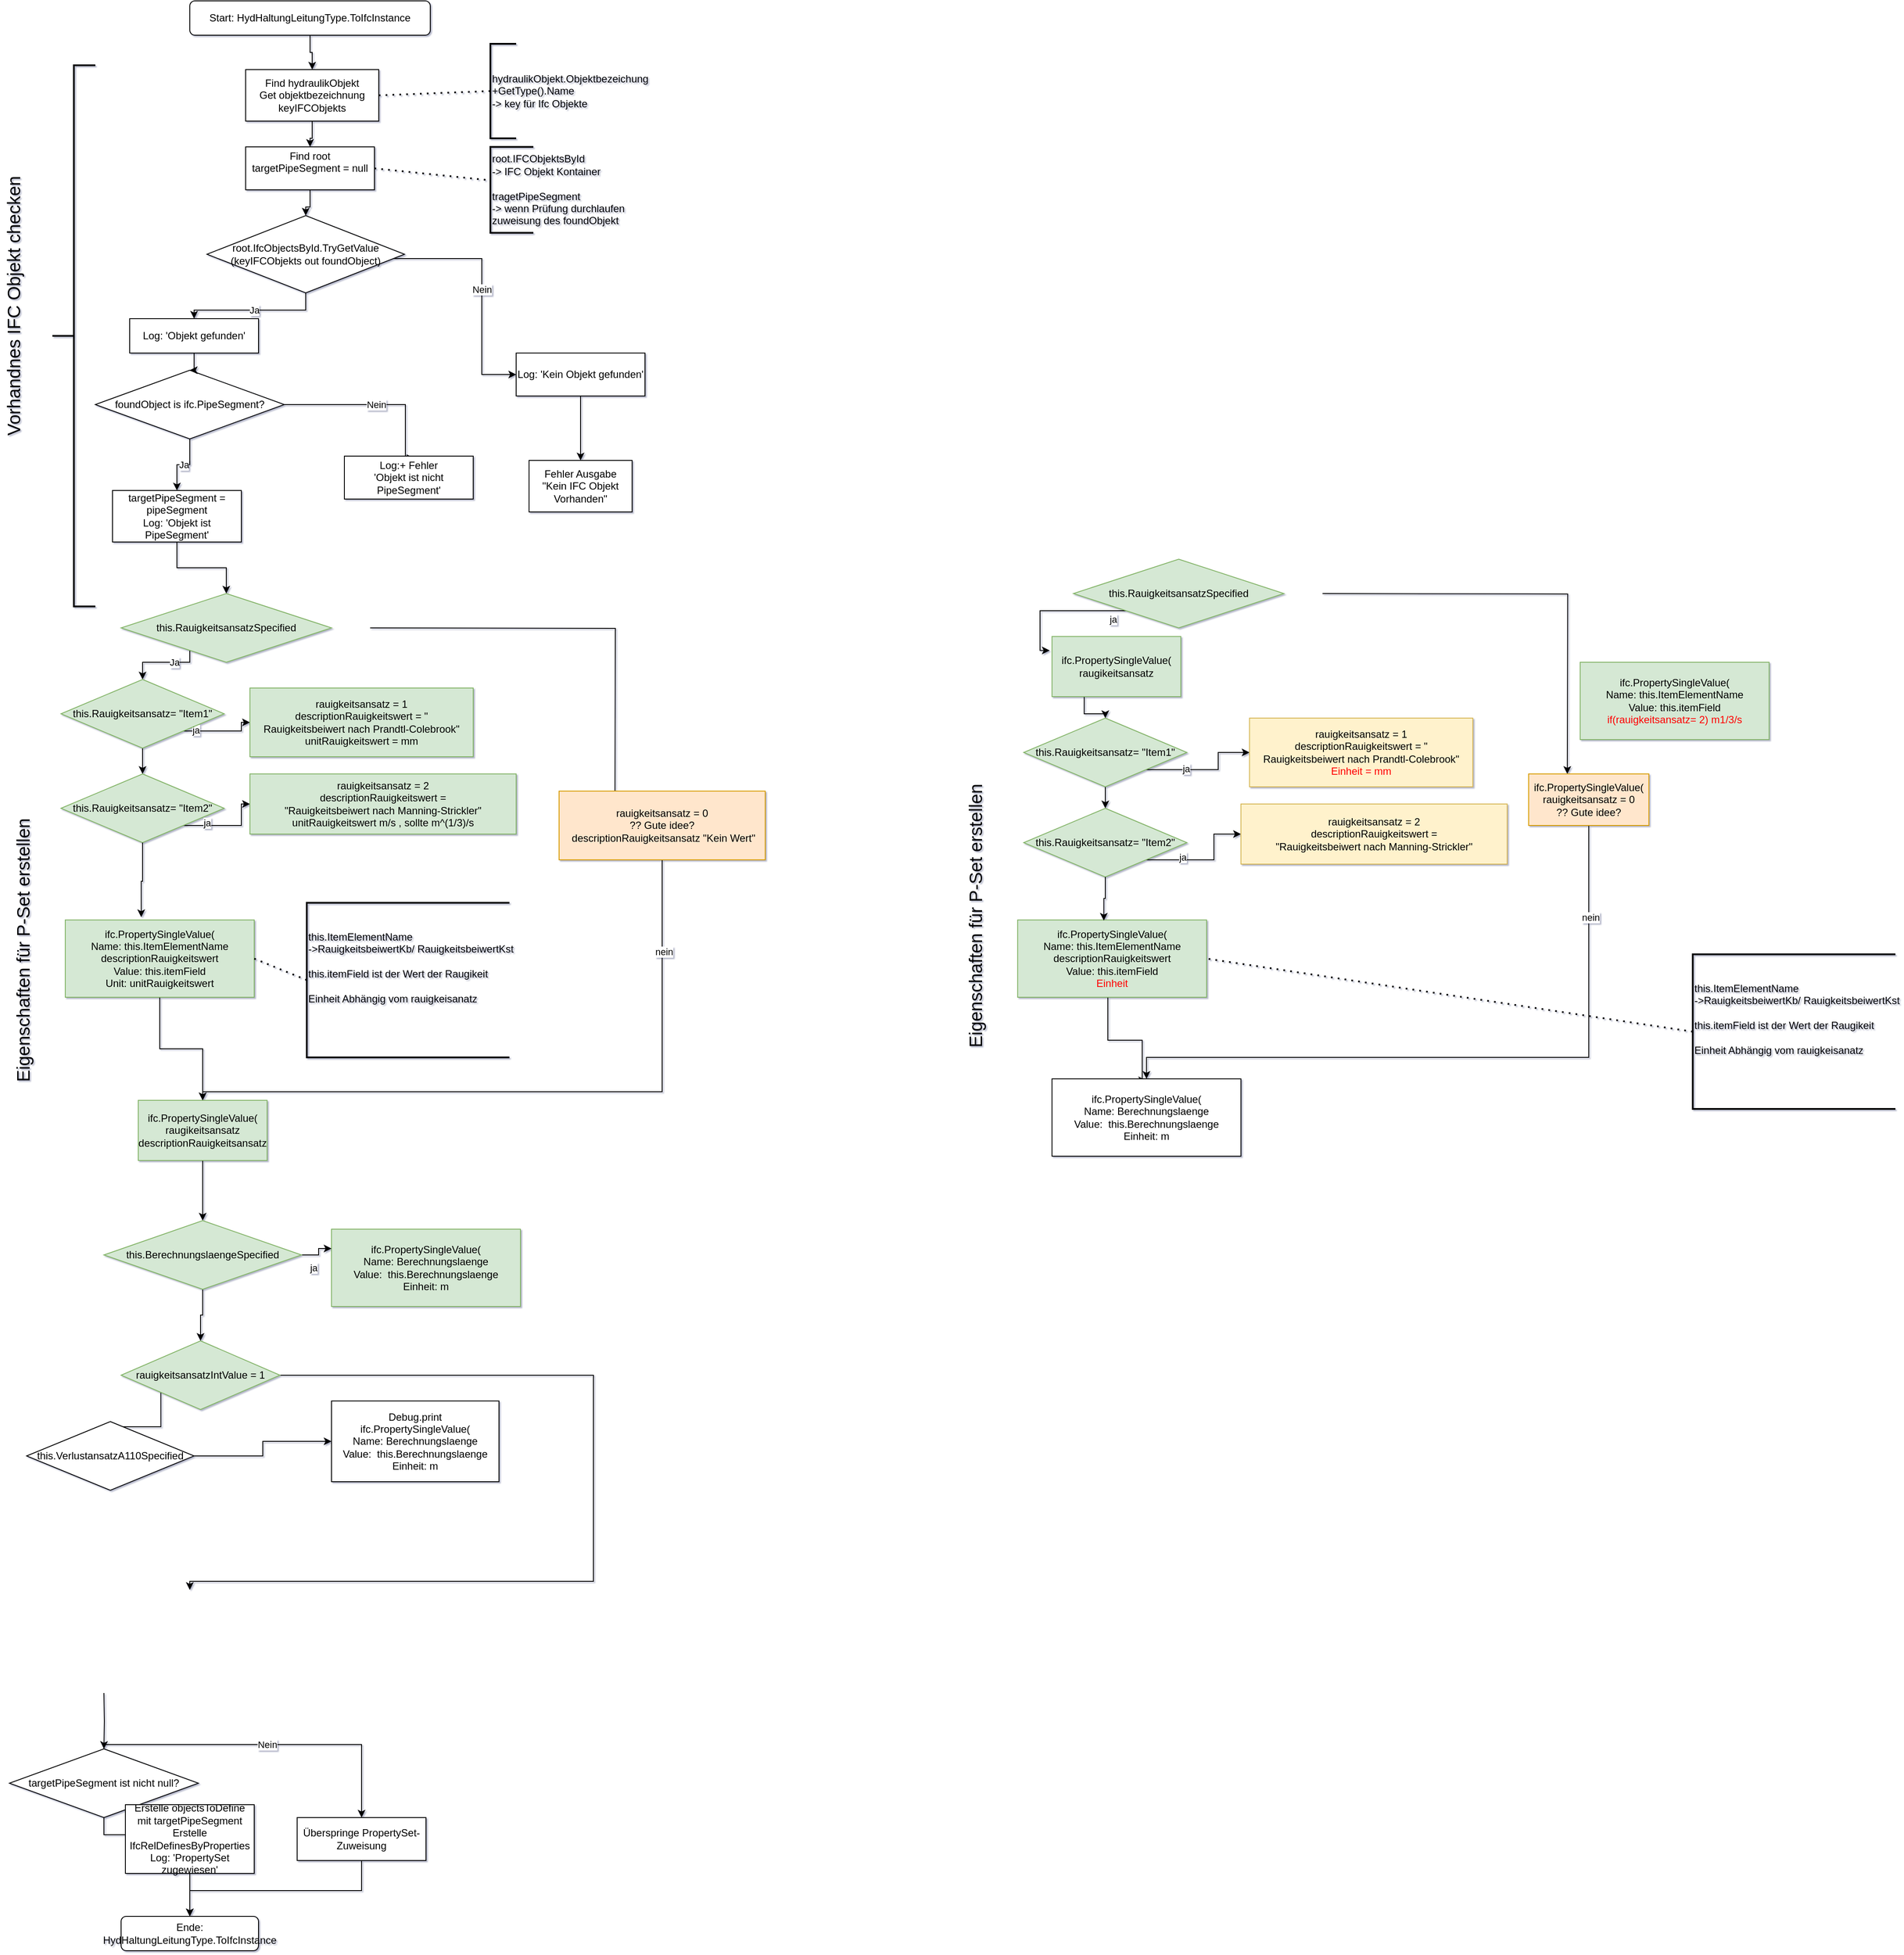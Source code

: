 <mxfile version="27.0.5">
  <diagram name="Page-1" id="I6leB8wDlI7fggWU5JeS">
    <mxGraphModel dx="1147" dy="712" grid="1" gridSize="10" guides="1" tooltips="1" connect="1" arrows="1" fold="1" page="1" pageScale="1" pageWidth="827" pageHeight="1169" math="0" shadow="1">
      <root>
        <mxCell id="0" />
        <mxCell id="1" parent="0" />
        <mxCell id="8WQwYC8tGG0bYnsITIaO-70" value="Start: HydHaltungLeitungType.ToIfcInstance" style="rounded=1;whiteSpace=wrap;html=1;" parent="1" vertex="1">
          <mxGeometry x="270" y="20" width="280" height="40" as="geometry" />
        </mxCell>
        <mxCell id="8WQwYC8tGG0bYnsITIaO-71" value="&lt;div&gt;Find hydraulikObjekt&lt;br&gt;Get objektbezeichnung&lt;br&gt;keyIFCObjekts&lt;/div&gt;" style="whiteSpace=wrap;html=1;" parent="1" vertex="1">
          <mxGeometry x="335" y="100" width="155" height="60" as="geometry" />
        </mxCell>
        <mxCell id="8WQwYC8tGG0bYnsITIaO-72" value="Find root &lt;br&gt;targetPipeSegment = null&lt;div&gt;&lt;br&gt;&lt;/div&gt;" style="whiteSpace=wrap;html=1;" parent="1" vertex="1">
          <mxGeometry x="335" y="190" width="150" height="50" as="geometry" />
        </mxCell>
        <mxCell id="8WQwYC8tGG0bYnsITIaO-73" value="root.IfcObjectsById.TryGetValue&lt;br&gt;(keyIFCObjekts out foundObject)" style="rhombus;whiteSpace=wrap;html=1;" parent="1" vertex="1">
          <mxGeometry x="290" y="270" width="230" height="90" as="geometry" />
        </mxCell>
        <mxCell id="8WQwYC8tGG0bYnsITIaO-75" value="Ja" style="edgeStyle=orthogonalEdgeStyle;rounded=0;orthogonalLoop=1;jettySize=auto;html=1;" parent="1" source="8WQwYC8tGG0bYnsITIaO-73" target="8WQwYC8tGG0bYnsITIaO-76" edge="1">
          <mxGeometry relative="1" as="geometry">
            <mxPoint x="410" y="360" as="sourcePoint" />
          </mxGeometry>
        </mxCell>
        <mxCell id="8WQwYC8tGG0bYnsITIaO-76" value="Log: &#39;Objekt gefunden&#39;" style="whiteSpace=wrap;html=1;" parent="1" vertex="1">
          <mxGeometry x="200" y="390" width="150" height="40" as="geometry" />
        </mxCell>
        <mxCell id="8WQwYC8tGG0bYnsITIaO-77" value="foundObject is ifc.PipeSegment?" style="rhombus;whiteSpace=wrap;html=1;" parent="1" vertex="1">
          <mxGeometry x="160" y="450" width="220" height="80" as="geometry" />
        </mxCell>
        <mxCell id="8WQwYC8tGG0bYnsITIaO-78" value="Ja" style="edgeStyle=orthogonalEdgeStyle;rounded=0;orthogonalLoop=1;jettySize=auto;html=1;" parent="1" source="8WQwYC8tGG0bYnsITIaO-77" target="8WQwYC8tGG0bYnsITIaO-79" edge="1">
          <mxGeometry relative="1" as="geometry">
            <mxPoint x="410" y="540" as="sourcePoint" />
          </mxGeometry>
        </mxCell>
        <mxCell id="8WQwYC8tGG0bYnsITIaO-79" value="targetPipeSegment = pipeSegment&lt;br&gt;Log: &#39;Objekt ist PipeSegment&#39;" style="whiteSpace=wrap;html=1;" parent="1" vertex="1">
          <mxGeometry x="180" y="590" width="150" height="60" as="geometry" />
        </mxCell>
        <mxCell id="8WQwYC8tGG0bYnsITIaO-80" value="Nein" style="edgeStyle=orthogonalEdgeStyle;rounded=0;orthogonalLoop=1;jettySize=auto;html=1;exitX=1;exitY=0.5;exitDx=0;exitDy=0;entryX=0.542;entryY=0.047;entryDx=0;entryDy=0;entryPerimeter=0;" parent="1" source="8WQwYC8tGG0bYnsITIaO-77" target="8WQwYC8tGG0bYnsITIaO-81" edge="1">
          <mxGeometry relative="1" as="geometry">
            <mxPoint x="303.75" y="500.0" as="sourcePoint" />
            <mxPoint x="521.25" y="559" as="targetPoint" />
            <Array as="points">
              <mxPoint x="521" y="490" />
            </Array>
          </mxGeometry>
        </mxCell>
        <mxCell id="8WQwYC8tGG0bYnsITIaO-81" value="Log:+ Fehler&lt;br&gt; &#39;Objekt ist nicht PipeSegment&#39;" style="whiteSpace=wrap;html=1;" parent="1" vertex="1">
          <mxGeometry x="450" y="550" width="150" height="50" as="geometry" />
        </mxCell>
        <mxCell id="8WQwYC8tGG0bYnsITIaO-82" value="Nein" style="edgeStyle=orthogonalEdgeStyle;rounded=0;orthogonalLoop=1;jettySize=auto;html=1;entryX=0;entryY=0.5;entryDx=0;entryDy=0;" parent="1" source="8WQwYC8tGG0bYnsITIaO-73" target="8WQwYC8tGG0bYnsITIaO-83" edge="1">
          <mxGeometry relative="1" as="geometry">
            <mxPoint x="520" y="320" as="sourcePoint" />
            <mxPoint x="610" y="320" as="targetPoint" />
            <Array as="points">
              <mxPoint x="610" y="320" />
              <mxPoint x="610" y="455" />
            </Array>
          </mxGeometry>
        </mxCell>
        <mxCell id="3h3WluHekqM8FcVTlRh4-4" value="" style="edgeStyle=orthogonalEdgeStyle;rounded=0;orthogonalLoop=1;jettySize=auto;html=1;" edge="1" parent="1" source="8WQwYC8tGG0bYnsITIaO-83" target="3h3WluHekqM8FcVTlRh4-3">
          <mxGeometry relative="1" as="geometry" />
        </mxCell>
        <mxCell id="8WQwYC8tGG0bYnsITIaO-83" value="Log: &#39;Kein Objekt gefunden&#39;" style="whiteSpace=wrap;html=1;" parent="1" vertex="1">
          <mxGeometry x="650" y="430" width="150" height="50" as="geometry" />
        </mxCell>
        <mxCell id="8WQwYC8tGG0bYnsITIaO-85" value="targetPipeSegment ist nicht null?" style="rhombus;whiteSpace=wrap;html=1;" parent="1" vertex="1">
          <mxGeometry x="60" y="2055" width="220" height="80" as="geometry" />
        </mxCell>
        <mxCell id="8WQwYC8tGG0bYnsITIaO-86" value="Ja" style="edgeStyle=orthogonalEdgeStyle;rounded=0;orthogonalLoop=1;jettySize=auto;html=1;" parent="1" source="8WQwYC8tGG0bYnsITIaO-85" target="8WQwYC8tGG0bYnsITIaO-87" edge="1">
          <mxGeometry relative="1" as="geometry">
            <mxPoint x="270" y="2090" as="sourcePoint" />
          </mxGeometry>
        </mxCell>
        <mxCell id="8WQwYC8tGG0bYnsITIaO-87" value="Erstelle objectsToDefine mit targetPipeSegment&lt;br&gt;Erstelle IfcRelDefinesByProperties&lt;br&gt;Log: &#39;PropertySet zugewiesen&#39;" style="whiteSpace=wrap;html=1;" parent="1" vertex="1">
          <mxGeometry x="195" y="2120" width="150" height="80" as="geometry" />
        </mxCell>
        <mxCell id="8WQwYC8tGG0bYnsITIaO-88" value="Nein" style="edgeStyle=orthogonalEdgeStyle;rounded=0;orthogonalLoop=1;jettySize=auto;html=1;" parent="1" source="8WQwYC8tGG0bYnsITIaO-85" target="8WQwYC8tGG0bYnsITIaO-89" edge="1">
          <mxGeometry relative="1" as="geometry">
            <mxPoint x="380" y="2050" as="sourcePoint" />
            <mxPoint x="470" y="2050" as="targetPoint" />
            <Array as="points">
              <mxPoint x="470" y="2050" />
              <mxPoint x="470" y="2160" />
            </Array>
          </mxGeometry>
        </mxCell>
        <mxCell id="8WQwYC8tGG0bYnsITIaO-89" value="Überspringe PropertySet-Zuweisung" style="whiteSpace=wrap;html=1;" parent="1" vertex="1">
          <mxGeometry x="395" y="2135" width="150" height="50" as="geometry" />
        </mxCell>
        <mxCell id="8WQwYC8tGG0bYnsITIaO-90" value="Ende: HydHaltungLeitungType.ToIfcInstance" style="rounded=1;whiteSpace=wrap;html=1;" parent="1" vertex="1">
          <mxGeometry x="190" y="2250" width="160" height="40" as="geometry" />
        </mxCell>
        <mxCell id="8WQwYC8tGG0bYnsITIaO-91" value="" style="edgeStyle=orthogonalEdgeStyle;rounded=0;orthogonalLoop=1;jettySize=auto;html=1;" parent="1" source="8WQwYC8tGG0bYnsITIaO-70" target="8WQwYC8tGG0bYnsITIaO-71" edge="1">
          <mxGeometry relative="1" as="geometry" />
        </mxCell>
        <mxCell id="8WQwYC8tGG0bYnsITIaO-92" value="" style="edgeStyle=orthogonalEdgeStyle;rounded=0;orthogonalLoop=1;jettySize=auto;html=1;" parent="1" source="8WQwYC8tGG0bYnsITIaO-71" target="8WQwYC8tGG0bYnsITIaO-72" edge="1">
          <mxGeometry relative="1" as="geometry" />
        </mxCell>
        <mxCell id="8WQwYC8tGG0bYnsITIaO-93" value="" style="edgeStyle=orthogonalEdgeStyle;rounded=0;orthogonalLoop=1;jettySize=auto;html=1;" parent="1" source="8WQwYC8tGG0bYnsITIaO-72" target="8WQwYC8tGG0bYnsITIaO-73" edge="1">
          <mxGeometry relative="1" as="geometry" />
        </mxCell>
        <mxCell id="8WQwYC8tGG0bYnsITIaO-94" value="" style="edgeStyle=orthogonalEdgeStyle;rounded=0;orthogonalLoop=1;jettySize=auto;html=1;" parent="1" source="8WQwYC8tGG0bYnsITIaO-76" target="8WQwYC8tGG0bYnsITIaO-77" edge="1">
          <mxGeometry relative="1" as="geometry" />
        </mxCell>
        <mxCell id="8WQwYC8tGG0bYnsITIaO-95" value="" style="edgeStyle=orthogonalEdgeStyle;rounded=0;orthogonalLoop=1;jettySize=auto;html=1;" parent="1" source="8WQwYC8tGG0bYnsITIaO-79" target="3h3WluHekqM8FcVTlRh4-9" edge="1">
          <mxGeometry relative="1" as="geometry">
            <mxPoint x="290" y="720" as="targetPoint" />
          </mxGeometry>
        </mxCell>
        <mxCell id="8WQwYC8tGG0bYnsITIaO-98" value="" style="edgeStyle=orthogonalEdgeStyle;rounded=0;orthogonalLoop=1;jettySize=auto;html=1;" parent="1" target="8WQwYC8tGG0bYnsITIaO-85" edge="1">
          <mxGeometry relative="1" as="geometry">
            <mxPoint x="170" y="1990" as="sourcePoint" />
          </mxGeometry>
        </mxCell>
        <mxCell id="8WQwYC8tGG0bYnsITIaO-99" value="" style="edgeStyle=orthogonalEdgeStyle;rounded=0;orthogonalLoop=1;jettySize=auto;html=1;" parent="1" source="8WQwYC8tGG0bYnsITIaO-87" target="8WQwYC8tGG0bYnsITIaO-90" edge="1">
          <mxGeometry relative="1" as="geometry" />
        </mxCell>
        <mxCell id="8WQwYC8tGG0bYnsITIaO-100" value="" style="edgeStyle=orthogonalEdgeStyle;rounded=0;orthogonalLoop=1;jettySize=auto;html=1;" parent="1" source="8WQwYC8tGG0bYnsITIaO-89" target="8WQwYC8tGG0bYnsITIaO-90" edge="1">
          <mxGeometry relative="1" as="geometry">
            <Array as="points">
              <mxPoint x="470" y="2220" />
              <mxPoint x="270" y="2220" />
            </Array>
          </mxGeometry>
        </mxCell>
        <mxCell id="8WQwYC8tGG0bYnsITIaO-101" value="&lt;br&gt;&lt;br&gt;hydraulikObjekt.Objektbezeichung&lt;br&gt;+GetType().Name&lt;br&gt;&lt;div&gt;-&amp;gt; key für Ifc Objekte&lt;/div&gt;&lt;div&gt;&lt;br&gt;&lt;/div&gt;&lt;div&gt;&lt;br&gt;&lt;/div&gt;" style="strokeWidth=2;html=1;shape=mxgraph.flowchart.annotation_1;align=left;pointerEvents=1;" parent="1" vertex="1">
          <mxGeometry x="620" y="70" width="30" height="110" as="geometry" />
        </mxCell>
        <mxCell id="8WQwYC8tGG0bYnsITIaO-103" value="root.IFCObjektsById&lt;br&gt;-&amp;gt; IFC Objekt Kontainer&lt;br&gt;&lt;br&gt;tragetPipeSegment &lt;br&gt;-&amp;gt; wenn Prüfung durchlaufen &lt;br&gt;zuweisung des foundObjekt" style="strokeWidth=2;html=1;shape=mxgraph.flowchart.annotation_1;align=left;pointerEvents=1;" parent="1" vertex="1">
          <mxGeometry x="620" y="190" width="50" height="100" as="geometry" />
        </mxCell>
        <mxCell id="8WQwYC8tGG0bYnsITIaO-104" value="" style="endArrow=none;dashed=1;html=1;dashPattern=1 3;strokeWidth=2;rounded=0;entryX=-0.047;entryY=0.387;entryDx=0;entryDy=0;entryPerimeter=0;exitX=1;exitY=0.5;exitDx=0;exitDy=0;" parent="1" source="8WQwYC8tGG0bYnsITIaO-72" target="8WQwYC8tGG0bYnsITIaO-103" edge="1">
          <mxGeometry width="50" height="50" relative="1" as="geometry">
            <mxPoint x="510" y="350" as="sourcePoint" />
            <mxPoint x="560" y="300" as="targetPoint" />
          </mxGeometry>
        </mxCell>
        <mxCell id="8WQwYC8tGG0bYnsITIaO-105" value="" style="endArrow=none;dashed=1;html=1;dashPattern=1 3;strokeWidth=2;rounded=0;exitX=1;exitY=0.5;exitDx=0;exitDy=0;entryX=0;entryY=0.5;entryDx=0;entryDy=0;entryPerimeter=0;" parent="1" source="8WQwYC8tGG0bYnsITIaO-71" target="8WQwYC8tGG0bYnsITIaO-101" edge="1">
          <mxGeometry width="50" height="50" relative="1" as="geometry">
            <mxPoint x="510" y="130" as="sourcePoint" />
            <mxPoint x="600" y="150" as="targetPoint" />
          </mxGeometry>
        </mxCell>
        <mxCell id="3h3WluHekqM8FcVTlRh4-3" value="Fehler Ausgabe&lt;br&gt;&quot;Kein IFC Objekt Vorhanden&quot;" style="whiteSpace=wrap;html=1;" vertex="1" parent="1">
          <mxGeometry x="665" y="555" width="120" height="60" as="geometry" />
        </mxCell>
        <mxCell id="3h3WluHekqM8FcVTlRh4-6" value="" style="strokeWidth=2;html=1;shape=mxgraph.flowchart.annotation_2;align=left;labelPosition=right;pointerEvents=1;" vertex="1" parent="1">
          <mxGeometry x="110" y="95" width="50" height="630" as="geometry" />
        </mxCell>
        <mxCell id="3h3WluHekqM8FcVTlRh4-7" value="&lt;font style=&quot;font-size: 21px;&quot;&gt;Vorhandnes IFC Objekt checken&lt;/font&gt;" style="text;html=1;align=center;verticalAlign=middle;whiteSpace=wrap;rounded=0;rotation=-90;" vertex="1" parent="1">
          <mxGeometry x="-130" y="360" width="388.93" height="30" as="geometry" />
        </mxCell>
        <mxCell id="3h3WluHekqM8FcVTlRh4-8" value="&lt;font style=&quot;font-size: 21px;&quot;&gt;Eigenschaften für P-Set erstellen&lt;/font&gt;" style="text;html=1;align=center;verticalAlign=middle;whiteSpace=wrap;rounded=0;rotation=-90;" vertex="1" parent="1">
          <mxGeometry x="-118.93" y="1110" width="388.93" height="30" as="geometry" />
        </mxCell>
        <mxCell id="3h3WluHekqM8FcVTlRh4-11" value="Ja" style="edgeStyle=orthogonalEdgeStyle;rounded=0;orthogonalLoop=1;jettySize=auto;html=1;exitX=0;exitY=1;exitDx=0;exitDy=0;" edge="1" parent="1" source="3h3WluHekqM8FcVTlRh4-9" target="3h3WluHekqM8FcVTlRh4-13">
          <mxGeometry relative="1" as="geometry">
            <mxPoint x="250" y="860" as="targetPoint" />
            <Array as="points">
              <mxPoint x="270" y="770" />
              <mxPoint x="270" y="790" />
              <mxPoint x="215" y="790" />
            </Array>
          </mxGeometry>
        </mxCell>
        <mxCell id="3h3WluHekqM8FcVTlRh4-34" style="rounded=0;orthogonalLoop=1;jettySize=auto;html=1;exitX=0.5;exitY=1;exitDx=0;exitDy=0;entryX=0.5;entryY=0;entryDx=0;entryDy=0;edgeStyle=elbowEdgeStyle;elbow=vertical;" edge="1" parent="1" source="3h3WluHekqM8FcVTlRh4-40" target="3h3WluHekqM8FcVTlRh4-25">
          <mxGeometry relative="1" as="geometry">
            <mxPoint x="240" y="1600" as="targetPoint" />
            <Array as="points">
              <mxPoint x="500" y="1290" />
            </Array>
          </mxGeometry>
        </mxCell>
        <mxCell id="3h3WluHekqM8FcVTlRh4-35" value="nein" style="edgeLabel;html=1;align=center;verticalAlign=middle;resizable=0;points=[];" vertex="1" connectable="0" parent="3h3WluHekqM8FcVTlRh4-34">
          <mxGeometry x="-0.737" y="2" relative="1" as="geometry">
            <mxPoint as="offset" />
          </mxGeometry>
        </mxCell>
        <mxCell id="3h3WluHekqM8FcVTlRh4-41" style="edgeStyle=orthogonalEdgeStyle;rounded=0;orthogonalLoop=1;jettySize=auto;html=1;entryX=0.5;entryY=0;entryDx=0;entryDy=0;" edge="1" parent="1">
          <mxGeometry relative="1" as="geometry">
            <mxPoint x="480.0" y="750" as="sourcePoint" />
            <mxPoint x="765" y="960" as="targetPoint" />
          </mxGeometry>
        </mxCell>
        <mxCell id="3h3WluHekqM8FcVTlRh4-9" value="this.RauigkeitsansatzSpecified" style="rhombus;whiteSpace=wrap;html=1;fillColor=#d5e8d4;strokeColor=#82b366;" vertex="1" parent="1">
          <mxGeometry x="190" y="710" width="245" height="80" as="geometry" />
        </mxCell>
        <mxCell id="3h3WluHekqM8FcVTlRh4-14" style="edgeStyle=orthogonalEdgeStyle;rounded=0;orthogonalLoop=1;jettySize=auto;html=1;exitX=0;exitY=1;exitDx=0;exitDy=0;" edge="1" parent="1" source="3h3WluHekqM8FcVTlRh4-13" target="3h3WluHekqM8FcVTlRh4-17">
          <mxGeometry relative="1" as="geometry">
            <mxPoint x="160" y="910" as="targetPoint" />
          </mxGeometry>
        </mxCell>
        <mxCell id="3h3WluHekqM8FcVTlRh4-16" value="ja" style="edgeLabel;html=1;align=center;verticalAlign=middle;resizable=0;points=[];" vertex="1" connectable="0" parent="3h3WluHekqM8FcVTlRh4-14">
          <mxGeometry x="0.2" y="1" relative="1" as="geometry">
            <mxPoint as="offset" />
          </mxGeometry>
        </mxCell>
        <mxCell id="3h3WluHekqM8FcVTlRh4-76" style="edgeStyle=orthogonalEdgeStyle;rounded=0;orthogonalLoop=1;jettySize=auto;html=1;exitX=0.5;exitY=1;exitDx=0;exitDy=0;entryX=0.5;entryY=0;entryDx=0;entryDy=0;" edge="1" parent="1" source="3h3WluHekqM8FcVTlRh4-13" target="3h3WluHekqM8FcVTlRh4-19">
          <mxGeometry relative="1" as="geometry" />
        </mxCell>
        <mxCell id="3h3WluHekqM8FcVTlRh4-13" value="this.Rauigkeitsansatz= &quot;Item1&quot;" style="rhombus;whiteSpace=wrap;html=1;fillColor=#d5e8d4;strokeColor=#82b366;" vertex="1" parent="1">
          <mxGeometry x="120" y="810" width="190" height="80" as="geometry" />
        </mxCell>
        <mxCell id="3h3WluHekqM8FcVTlRh4-17" value="rauigkeitsansatz = 1&lt;br&gt;descriptionRauigkeitswert = &quot;&lt;br&gt;&lt;div class=&quot;TabZelleklein&quot; id=&quot;802660&quot;&gt;Rauigkeitsbeiwert nach Prandtl-Colebrook&quot;&lt;/div&gt;&lt;div class=&quot;TabZelleklein&quot;&gt;unitRauigkeitswert = mm&lt;/div&gt;" style="rounded=0;whiteSpace=wrap;html=1;fillColor=#d5e8d4;strokeColor=#82b366;" vertex="1" parent="1">
          <mxGeometry x="340" y="820" width="260" height="80" as="geometry" />
        </mxCell>
        <mxCell id="3h3WluHekqM8FcVTlRh4-20" style="edgeStyle=orthogonalEdgeStyle;rounded=0;orthogonalLoop=1;jettySize=auto;html=1;exitX=0;exitY=1;exitDx=0;exitDy=0;" edge="1" parent="1" source="3h3WluHekqM8FcVTlRh4-19" target="3h3WluHekqM8FcVTlRh4-21">
          <mxGeometry relative="1" as="geometry">
            <mxPoint x="217.714" y="1180" as="targetPoint" />
          </mxGeometry>
        </mxCell>
        <mxCell id="3h3WluHekqM8FcVTlRh4-22" value="ja" style="edgeLabel;html=1;align=center;verticalAlign=middle;resizable=0;points=[];" vertex="1" connectable="0" parent="3h3WluHekqM8FcVTlRh4-20">
          <mxGeometry x="-0.192" y="2" relative="1" as="geometry">
            <mxPoint x="42" y="-1" as="offset" />
          </mxGeometry>
        </mxCell>
        <mxCell id="3h3WluHekqM8FcVTlRh4-19" value="this.Rauigkeitsansatz= &quot;Item2&quot;" style="rhombus;whiteSpace=wrap;html=1;fillColor=#d5e8d4;strokeColor=#82b366;" vertex="1" parent="1">
          <mxGeometry x="120" y="920" width="190" height="80" as="geometry" />
        </mxCell>
        <mxCell id="3h3WluHekqM8FcVTlRh4-21" value="rauigkeitsansatz = 2&lt;br&gt;&lt;div class=&quot;TabZelleklein&quot; id=&quot;866396&quot;&gt;descriptionRauigkeitswert = &lt;br&gt;&quot;Rauigkeitsbeiwert nach Manning-Strickler&quot;&lt;br&gt;unitRauigkeitswert m/s , sollte m^(1/3)/s&lt;/div&gt;" style="rounded=0;whiteSpace=wrap;html=1;fillColor=#d5e8d4;strokeColor=#82b366;" vertex="1" parent="1">
          <mxGeometry x="340" y="920" width="310" height="70" as="geometry" />
        </mxCell>
        <mxCell id="3h3WluHekqM8FcVTlRh4-86" style="edgeStyle=orthogonalEdgeStyle;rounded=0;orthogonalLoop=1;jettySize=auto;html=1;entryX=0.5;entryY=0;entryDx=0;entryDy=0;" edge="1" parent="1" source="3h3WluHekqM8FcVTlRh4-25" target="3h3WluHekqM8FcVTlRh4-85">
          <mxGeometry relative="1" as="geometry" />
        </mxCell>
        <mxCell id="3h3WluHekqM8FcVTlRh4-25" value="ifc.PropertySingleValue(&lt;br&gt;&lt;div&gt;raugikeitsansatz&lt;/div&gt;&lt;div&gt;descriptionRauigkeitsansatz &lt;br&gt;&lt;/div&gt;" style="rounded=0;whiteSpace=wrap;html=1;fillColor=#d5e8d4;strokeColor=#82b366;" vertex="1" parent="1">
          <mxGeometry x="210" y="1300" width="150" height="70" as="geometry" />
        </mxCell>
        <mxCell id="3h3WluHekqM8FcVTlRh4-78" style="edgeStyle=orthogonalEdgeStyle;rounded=0;orthogonalLoop=1;jettySize=auto;html=1;entryX=0.5;entryY=0;entryDx=0;entryDy=0;" edge="1" parent="1" source="3h3WluHekqM8FcVTlRh4-26" target="3h3WluHekqM8FcVTlRh4-25">
          <mxGeometry relative="1" as="geometry" />
        </mxCell>
        <mxCell id="3h3WluHekqM8FcVTlRh4-26" value="ifc.PropertySingleValue(&lt;br&gt;Name: this.ItemElementName&lt;br&gt;descriptionRauigkeitswert &lt;br&gt;&lt;div&gt;Value: this.itemField&lt;/div&gt;&lt;div&gt;Unit: unitRauigkeitswert&lt;/div&gt;" style="whiteSpace=wrap;html=1;rounded=0;fillColor=#d5e8d4;strokeColor=#82b366;" vertex="1" parent="1">
          <mxGeometry x="125" y="1090" width="220" height="90" as="geometry" />
        </mxCell>
        <mxCell id="3h3WluHekqM8FcVTlRh4-31" value="this.ItemElementName &lt;br&gt;&lt;div&gt; -&amp;gt;RauigkeitsbeiwertKb/ RauigkeitsbeiwertKst &lt;br&gt;&lt;/div&gt;&lt;div&gt;&lt;br&gt;&lt;/div&gt;&lt;div&gt;this.itemField ist der Wert der Raugikeit&lt;br&gt;&lt;br&gt;Einheit Abhängig vom rauigkeisanatz&lt;br&gt;&lt;br&gt;&lt;br&gt;&lt;/div&gt;" style="strokeWidth=2;html=1;shape=mxgraph.flowchart.annotation_1;align=left;pointerEvents=1;" vertex="1" parent="1">
          <mxGeometry x="406.2" y="1070" width="236" height="180" as="geometry" />
        </mxCell>
        <mxCell id="3h3WluHekqM8FcVTlRh4-33" value="" style="endArrow=none;dashed=1;html=1;dashPattern=1 3;strokeWidth=2;rounded=0;entryX=1;entryY=0.5;entryDx=0;entryDy=0;exitX=0;exitY=0.5;exitDx=0;exitDy=0;exitPerimeter=0;" edge="1" parent="1" source="3h3WluHekqM8FcVTlRh4-31" target="3h3WluHekqM8FcVTlRh4-26">
          <mxGeometry width="50" height="50" relative="1" as="geometry">
            <mxPoint x="756.2" y="1065" as="sourcePoint" />
            <mxPoint x="806.2" y="1015" as="targetPoint" />
          </mxGeometry>
        </mxCell>
        <mxCell id="3h3WluHekqM8FcVTlRh4-36" value="ifc.PropertySingleValue(&lt;br&gt;Name: Berechnungslaenge&lt;br&gt;Value:&amp;nbsp; this.Berechnungslaenge&lt;br&gt;Einheit: m" style="whiteSpace=wrap;html=1;rounded=0;fillColor=#d5e8d4;strokeColor=#82b366;" vertex="1" parent="1">
          <mxGeometry x="435" y="1450" width="220" height="90" as="geometry" />
        </mxCell>
        <mxCell id="3h3WluHekqM8FcVTlRh4-40" value="rauigkeitsansatz = 0&lt;br&gt;?? Gute idee?&lt;br&gt;&amp;nbsp;descriptionRauigkeitsansatz &quot;Kein Wert&quot;" style="rounded=0;whiteSpace=wrap;html=1;fillColor=#ffe6cc;strokeColor=#d79b00;" vertex="1" parent="1">
          <mxGeometry x="700" y="940" width="240" height="80" as="geometry" />
        </mxCell>
        <mxCell id="3h3WluHekqM8FcVTlRh4-45" value="&lt;font style=&quot;font-size: 21px;&quot;&gt;Eigenschaften für P-Set erstellen&lt;/font&gt;" style="text;html=1;align=center;verticalAlign=middle;whiteSpace=wrap;rounded=0;rotation=-90;" vertex="1" parent="1">
          <mxGeometry x="990" y="1070" width="388.93" height="30" as="geometry" />
        </mxCell>
        <mxCell id="3h3WluHekqM8FcVTlRh4-49" style="edgeStyle=orthogonalEdgeStyle;rounded=0;orthogonalLoop=1;jettySize=auto;html=1;exitX=0;exitY=1;exitDx=0;exitDy=0;entryX=-0.018;entryY=0.233;entryDx=0;entryDy=0;entryPerimeter=0;" edge="1" parent="1" source="3h3WluHekqM8FcVTlRh4-54" target="3h3WluHekqM8FcVTlRh4-64">
          <mxGeometry relative="1" as="geometry">
            <mxPoint x="1248.93" y="990" as="targetPoint" />
            <mxPoint x="1370.15" y="730" as="sourcePoint" />
            <Array as="points">
              <mxPoint x="1260" y="730" />
              <mxPoint x="1260" y="776" />
            </Array>
          </mxGeometry>
        </mxCell>
        <mxCell id="3h3WluHekqM8FcVTlRh4-50" value="ja" style="edgeLabel;html=1;align=center;verticalAlign=middle;resizable=0;points=[];" vertex="1" connectable="0" parent="3h3WluHekqM8FcVTlRh4-49">
          <mxGeometry x="-0.747" y="1" relative="1" as="geometry">
            <mxPoint x="5" y="9" as="offset" />
          </mxGeometry>
        </mxCell>
        <mxCell id="3h3WluHekqM8FcVTlRh4-51" style="rounded=0;orthogonalLoop=1;jettySize=auto;html=1;exitX=0.5;exitY=1;exitDx=0;exitDy=0;entryX=0.5;entryY=0;entryDx=0;entryDy=0;edgeStyle=elbowEdgeStyle;elbow=vertical;" edge="1" parent="1" source="3h3WluHekqM8FcVTlRh4-70" target="3h3WluHekqM8FcVTlRh4-69">
          <mxGeometry relative="1" as="geometry">
            <mxPoint x="1348.93" y="1560" as="targetPoint" />
            <Array as="points">
              <mxPoint x="1608.93" y="1250" />
            </Array>
          </mxGeometry>
        </mxCell>
        <mxCell id="3h3WluHekqM8FcVTlRh4-52" value="nein" style="edgeLabel;html=1;align=center;verticalAlign=middle;resizable=0;points=[];" vertex="1" connectable="0" parent="3h3WluHekqM8FcVTlRh4-51">
          <mxGeometry x="-0.737" y="2" relative="1" as="geometry">
            <mxPoint as="offset" />
          </mxGeometry>
        </mxCell>
        <mxCell id="3h3WluHekqM8FcVTlRh4-53" style="edgeStyle=orthogonalEdgeStyle;rounded=0;orthogonalLoop=1;jettySize=auto;html=1;entryX=0.5;entryY=0;entryDx=0;entryDy=0;" edge="1" parent="1">
          <mxGeometry relative="1" as="geometry">
            <mxPoint x="1588.93" y="710" as="sourcePoint" />
            <mxPoint x="1873.93" y="920" as="targetPoint" />
          </mxGeometry>
        </mxCell>
        <mxCell id="3h3WluHekqM8FcVTlRh4-54" value="this.RauigkeitsansatzSpecified" style="rhombus;whiteSpace=wrap;html=1;fillColor=#d5e8d4;strokeColor=#82b366;" vertex="1" parent="1">
          <mxGeometry x="1298.93" y="670" width="245" height="80" as="geometry" />
        </mxCell>
        <mxCell id="3h3WluHekqM8FcVTlRh4-55" style="edgeStyle=orthogonalEdgeStyle;rounded=0;orthogonalLoop=1;jettySize=auto;html=1;exitX=0;exitY=1;exitDx=0;exitDy=0;" edge="1" parent="1" source="3h3WluHekqM8FcVTlRh4-57" target="3h3WluHekqM8FcVTlRh4-58">
          <mxGeometry relative="1" as="geometry">
            <mxPoint x="708.93" y="1140" as="targetPoint" />
          </mxGeometry>
        </mxCell>
        <mxCell id="3h3WluHekqM8FcVTlRh4-56" value="ja" style="edgeLabel;html=1;align=center;verticalAlign=middle;resizable=0;points=[];" vertex="1" connectable="0" parent="3h3WluHekqM8FcVTlRh4-55">
          <mxGeometry x="0.2" y="1" relative="1" as="geometry">
            <mxPoint as="offset" />
          </mxGeometry>
        </mxCell>
        <mxCell id="3h3WluHekqM8FcVTlRh4-74" style="edgeStyle=orthogonalEdgeStyle;rounded=0;orthogonalLoop=1;jettySize=auto;html=1;exitX=0.5;exitY=1;exitDx=0;exitDy=0;entryX=0.5;entryY=0;entryDx=0;entryDy=0;" edge="1" parent="1" source="3h3WluHekqM8FcVTlRh4-57" target="3h3WluHekqM8FcVTlRh4-61">
          <mxGeometry relative="1" as="geometry" />
        </mxCell>
        <mxCell id="3h3WluHekqM8FcVTlRh4-57" value="this.Rauigkeitsansatz= &quot;Item1&quot;" style="rhombus;whiteSpace=wrap;html=1;fillColor=#d5e8d4;strokeColor=#82b366;" vertex="1" parent="1">
          <mxGeometry x="1241" y="855" width="190" height="80" as="geometry" />
        </mxCell>
        <mxCell id="3h3WluHekqM8FcVTlRh4-58" value="rauigkeitsansatz = 1&lt;br&gt;descriptionRauigkeitswert = &quot;&lt;br&gt;&lt;div class=&quot;TabZelleklein&quot; id=&quot;802660&quot;&gt;Rauigkeitsbeiwert nach Prandtl-Colebrook&quot;&lt;/div&gt;&lt;span style=&quot;color: light-dark(rgb(255, 0, 0), rgb(237, 237, 237));&quot;&gt;Einheit = mm&lt;/span&gt;" style="rounded=0;whiteSpace=wrap;html=1;fillColor=#fff2cc;strokeColor=#d6b656;" vertex="1" parent="1">
          <mxGeometry x="1503.93" y="855" width="260" height="80" as="geometry" />
        </mxCell>
        <mxCell id="3h3WluHekqM8FcVTlRh4-59" style="edgeStyle=orthogonalEdgeStyle;rounded=0;orthogonalLoop=1;jettySize=auto;html=1;exitX=0;exitY=1;exitDx=0;exitDy=0;" edge="1" parent="1" source="3h3WluHekqM8FcVTlRh4-61" target="3h3WluHekqM8FcVTlRh4-62">
          <mxGeometry relative="1" as="geometry">
            <mxPoint x="1326.644" y="1140" as="targetPoint" />
          </mxGeometry>
        </mxCell>
        <mxCell id="3h3WluHekqM8FcVTlRh4-60" value="ja" style="edgeLabel;html=1;align=center;verticalAlign=middle;resizable=0;points=[];" vertex="1" connectable="0" parent="3h3WluHekqM8FcVTlRh4-59">
          <mxGeometry x="-0.192" y="2" relative="1" as="geometry">
            <mxPoint x="42" y="-1" as="offset" />
          </mxGeometry>
        </mxCell>
        <mxCell id="3h3WluHekqM8FcVTlRh4-61" value="this.Rauigkeitsansatz= &quot;Item2&quot;" style="rhombus;whiteSpace=wrap;html=1;fillColor=#d5e8d4;strokeColor=#82b366;" vertex="1" parent="1">
          <mxGeometry x="1241" y="960" width="190" height="80" as="geometry" />
        </mxCell>
        <mxCell id="3h3WluHekqM8FcVTlRh4-62" value="rauigkeitsansatz = 2&lt;br&gt;&lt;div class=&quot;TabZelleklein&quot; id=&quot;866396&quot;&gt;descriptionRauigkeitswert = &lt;br&gt;&quot;Rauigkeitsbeiwert nach Manning-Strickler&quot;&lt;/div&gt;" style="rounded=0;whiteSpace=wrap;html=1;fillColor=#fff2cc;strokeColor=#d6b656;" vertex="1" parent="1">
          <mxGeometry x="1493.93" y="955" width="310" height="70" as="geometry" />
        </mxCell>
        <mxCell id="3h3WluHekqM8FcVTlRh4-73" style="edgeStyle=orthogonalEdgeStyle;rounded=0;orthogonalLoop=1;jettySize=auto;html=1;exitX=0.25;exitY=1;exitDx=0;exitDy=0;" edge="1" parent="1" source="3h3WluHekqM8FcVTlRh4-64" target="3h3WluHekqM8FcVTlRh4-57">
          <mxGeometry relative="1" as="geometry" />
        </mxCell>
        <mxCell id="3h3WluHekqM8FcVTlRh4-64" value="ifc.PropertySingleValue(&lt;br&gt;raugikeitsansatz" style="rounded=0;whiteSpace=wrap;html=1;fillColor=#d5e8d4;strokeColor=#82b366;" vertex="1" parent="1">
          <mxGeometry x="1273.93" y="760" width="150" height="70" as="geometry" />
        </mxCell>
        <mxCell id="3h3WluHekqM8FcVTlRh4-65" value="" style="edgeStyle=orthogonalEdgeStyle;rounded=0;orthogonalLoop=1;jettySize=auto;html=1;entryX=0.498;entryY=0.019;entryDx=0;entryDy=0;entryPerimeter=0;" edge="1" parent="1" source="3h3WluHekqM8FcVTlRh4-66" target="3h3WluHekqM8FcVTlRh4-69">
          <mxGeometry relative="1" as="geometry">
            <mxPoint x="1379.93" y="1270" as="targetPoint" />
            <Array as="points">
              <mxPoint x="1338.93" y="1230" />
              <mxPoint x="1378.93" y="1230" />
              <mxPoint x="1378.93" y="1277" />
            </Array>
          </mxGeometry>
        </mxCell>
        <mxCell id="3h3WluHekqM8FcVTlRh4-66" value="ifc.PropertySingleValue(&lt;br&gt;Name: this.ItemElementName&lt;br&gt;descriptionRauigkeitswert &lt;br&gt;Value: this.itemField&lt;br&gt;&lt;span style=&quot;color: light-dark(rgb(255, 0, 0), rgb(237, 237, 237));&quot;&gt;Einheit&lt;/span&gt;" style="whiteSpace=wrap;html=1;rounded=0;fillColor=#d5e8d4;strokeColor=#82b366;" vertex="1" parent="1">
          <mxGeometry x="1233.93" y="1090" width="220" height="90" as="geometry" />
        </mxCell>
        <mxCell id="3h3WluHekqM8FcVTlRh4-67" value="this.ItemElementName &lt;br&gt;&lt;div&gt; -&amp;gt;RauigkeitsbeiwertKb/ RauigkeitsbeiwertKst &lt;br&gt;&lt;/div&gt;&lt;div&gt;&lt;br&gt;&lt;/div&gt;&lt;div&gt;this.itemField ist der Wert der Raugikeit&lt;br&gt;&lt;br&gt;Einheit Abhängig vom rauigkeisanatz&lt;br&gt;&lt;br&gt;&lt;br&gt;&lt;/div&gt;" style="strokeWidth=2;html=1;shape=mxgraph.flowchart.annotation_1;align=left;pointerEvents=1;" vertex="1" parent="1">
          <mxGeometry x="2020" y="1130" width="236" height="180" as="geometry" />
        </mxCell>
        <mxCell id="3h3WluHekqM8FcVTlRh4-68" value="" style="endArrow=none;dashed=1;html=1;dashPattern=1 3;strokeWidth=2;rounded=0;entryX=1;entryY=0.5;entryDx=0;entryDy=0;exitX=0;exitY=0.5;exitDx=0;exitDy=0;exitPerimeter=0;" edge="1" parent="1" source="3h3WluHekqM8FcVTlRh4-67" target="3h3WluHekqM8FcVTlRh4-66">
          <mxGeometry width="50" height="50" relative="1" as="geometry">
            <mxPoint x="1865.13" y="1025" as="sourcePoint" />
            <mxPoint x="1915.13" y="975" as="targetPoint" />
          </mxGeometry>
        </mxCell>
        <mxCell id="3h3WluHekqM8FcVTlRh4-69" value="ifc.PropertySingleValue(&lt;br&gt;Name: Berechnungslaenge&lt;br&gt;Value:&amp;nbsp; this.Berechnungslaenge&lt;br&gt;Einheit: m" style="whiteSpace=wrap;html=1;rounded=0;" vertex="1" parent="1">
          <mxGeometry x="1273.93" y="1275" width="220" height="90" as="geometry" />
        </mxCell>
        <mxCell id="3h3WluHekqM8FcVTlRh4-70" value="ifc.PropertySingleValue(&lt;br&gt;rauigkeitsansatz = 0&lt;br&gt;?? Gute idee?" style="rounded=0;whiteSpace=wrap;html=1;fillColor=#ffe6cc;strokeColor=#d79b00;" vertex="1" parent="1">
          <mxGeometry x="1828.93" y="920" width="140" height="60" as="geometry" />
        </mxCell>
        <mxCell id="3h3WluHekqM8FcVTlRh4-71" value="ifc.PropertySingleValue(&lt;br&gt;Name: this.ItemElementName&lt;br&gt;Value: this.itemField&lt;span style=&quot;color: light-dark(rgb(255, 0, 0), rgb(237, 237, 237));&quot;&gt;&lt;br&gt;if(rauigkeitsansatz= 2) m&lt;span class=&quot;Hoch&quot;&gt;1/3&lt;/span&gt;/s&lt;/span&gt;" style="whiteSpace=wrap;html=1;rounded=0;fillColor=#d5e8d4;strokeColor=#82b366;" vertex="1" parent="1">
          <mxGeometry x="1888.93" y="790" width="220" height="90" as="geometry" />
        </mxCell>
        <mxCell id="3h3WluHekqM8FcVTlRh4-75" style="edgeStyle=orthogonalEdgeStyle;rounded=0;orthogonalLoop=1;jettySize=auto;html=1;exitX=0.5;exitY=1;exitDx=0;exitDy=0;entryX=0.456;entryY=0.009;entryDx=0;entryDy=0;entryPerimeter=0;" edge="1" parent="1" source="3h3WluHekqM8FcVTlRh4-61" target="3h3WluHekqM8FcVTlRh4-66">
          <mxGeometry relative="1" as="geometry" />
        </mxCell>
        <mxCell id="3h3WluHekqM8FcVTlRh4-77" style="edgeStyle=orthogonalEdgeStyle;rounded=0;orthogonalLoop=1;jettySize=auto;html=1;exitX=0.5;exitY=1;exitDx=0;exitDy=0;entryX=0.402;entryY=-0.036;entryDx=0;entryDy=0;entryPerimeter=0;" edge="1" parent="1" source="3h3WluHekqM8FcVTlRh4-19" target="3h3WluHekqM8FcVTlRh4-26">
          <mxGeometry relative="1" as="geometry" />
        </mxCell>
        <mxCell id="3h3WluHekqM8FcVTlRh4-83" style="edgeStyle=orthogonalEdgeStyle;rounded=0;orthogonalLoop=1;jettySize=auto;html=1;exitX=0;exitY=1;exitDx=0;exitDy=0;" edge="1" parent="1" source="3h3WluHekqM8FcVTlRh4-81" target="3h3WluHekqM8FcVTlRh4-84">
          <mxGeometry relative="1" as="geometry">
            <mxPoint x="236.158" y="1650" as="targetPoint" />
          </mxGeometry>
        </mxCell>
        <mxCell id="3h3WluHekqM8FcVTlRh4-92" style="edgeStyle=orthogonalEdgeStyle;rounded=0;orthogonalLoop=1;jettySize=auto;html=1;" edge="1" parent="1" source="3h3WluHekqM8FcVTlRh4-81">
          <mxGeometry relative="1" as="geometry">
            <mxPoint x="270" y="1870" as="targetPoint" />
            <Array as="points">
              <mxPoint x="740" y="1620" />
              <mxPoint x="740" y="1860" />
            </Array>
          </mxGeometry>
        </mxCell>
        <mxCell id="3h3WluHekqM8FcVTlRh4-81" value="rauigkeitsansatzIntValue = 1" style="rhombus;whiteSpace=wrap;html=1;fillColor=#d5e8d4;strokeColor=#82b366;" vertex="1" parent="1">
          <mxGeometry x="190" y="1580" width="185" height="80" as="geometry" />
        </mxCell>
        <mxCell id="3h3WluHekqM8FcVTlRh4-90" style="edgeStyle=orthogonalEdgeStyle;rounded=0;orthogonalLoop=1;jettySize=auto;html=1;" edge="1" parent="1" source="3h3WluHekqM8FcVTlRh4-84" target="3h3WluHekqM8FcVTlRh4-91">
          <mxGeometry relative="1" as="geometry">
            <mxPoint x="410" y="1714" as="targetPoint" />
          </mxGeometry>
        </mxCell>
        <mxCell id="3h3WluHekqM8FcVTlRh4-84" value="this.VerlustansatzA110Specified" style="rhombus;whiteSpace=wrap;html=1;" vertex="1" parent="1">
          <mxGeometry x="80" y="1674" width="195" height="80" as="geometry" />
        </mxCell>
        <mxCell id="3h3WluHekqM8FcVTlRh4-87" style="edgeStyle=orthogonalEdgeStyle;rounded=0;orthogonalLoop=1;jettySize=auto;html=1;entryX=0;entryY=0.25;entryDx=0;entryDy=0;" edge="1" parent="1" source="3h3WluHekqM8FcVTlRh4-85" target="3h3WluHekqM8FcVTlRh4-36">
          <mxGeometry relative="1" as="geometry" />
        </mxCell>
        <mxCell id="3h3WluHekqM8FcVTlRh4-88" value="ja" style="edgeLabel;html=1;align=center;verticalAlign=middle;resizable=0;points=[];" vertex="1" connectable="0" parent="3h3WluHekqM8FcVTlRh4-87">
          <mxGeometry x="-0.289" y="1" relative="1" as="geometry">
            <mxPoint x="-1" y="16" as="offset" />
          </mxGeometry>
        </mxCell>
        <mxCell id="3h3WluHekqM8FcVTlRh4-89" style="edgeStyle=orthogonalEdgeStyle;rounded=0;orthogonalLoop=1;jettySize=auto;html=1;entryX=0.5;entryY=0;entryDx=0;entryDy=0;" edge="1" parent="1" source="3h3WluHekqM8FcVTlRh4-85" target="3h3WluHekqM8FcVTlRh4-81">
          <mxGeometry relative="1" as="geometry" />
        </mxCell>
        <mxCell id="3h3WluHekqM8FcVTlRh4-85" value="this.BerechnungslaengeSpecified" style="rhombus;whiteSpace=wrap;html=1;fillColor=#d5e8d4;strokeColor=#82b366;" vertex="1" parent="1">
          <mxGeometry x="170" y="1440" width="230" height="80" as="geometry" />
        </mxCell>
        <mxCell id="3h3WluHekqM8FcVTlRh4-91" value="Debug.print&lt;br&gt;ifc.PropertySingleValue(&lt;br&gt;Name: Berechnungslaenge&lt;br&gt;Value:&amp;nbsp; this.Berechnungslaenge&lt;br&gt;Einheit: m" style="rounded=0;whiteSpace=wrap;html=1;" vertex="1" parent="1">
          <mxGeometry x="435" y="1650" width="195" height="94" as="geometry" />
        </mxCell>
      </root>
    </mxGraphModel>
  </diagram>
</mxfile>
